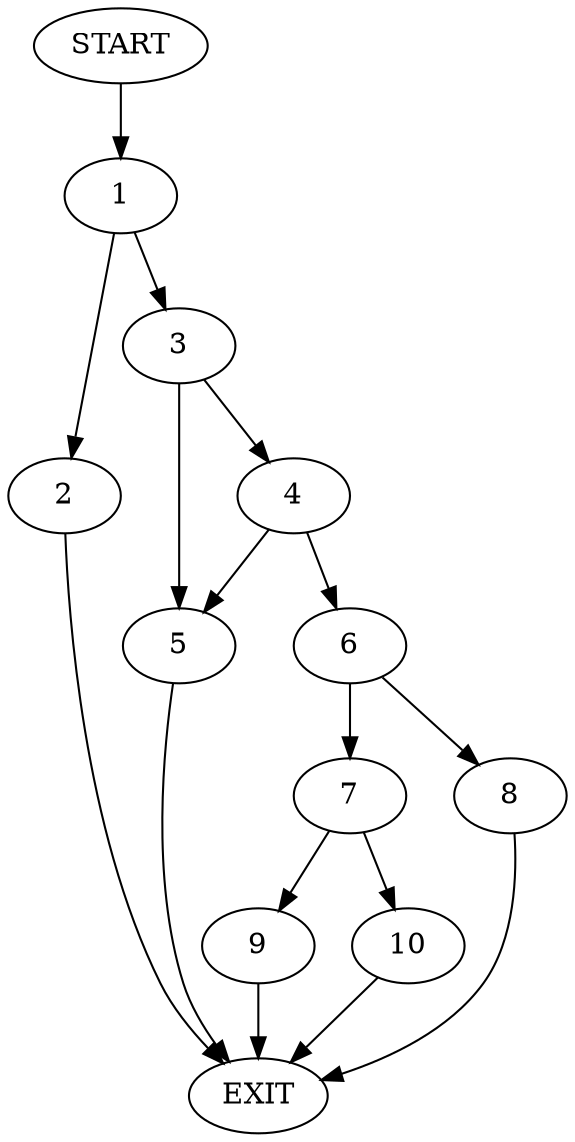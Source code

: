 digraph {
0 [label="START"]
11 [label="EXIT"]
0 -> 1
1 -> 2
1 -> 3
3 -> 4
3 -> 5
2 -> 11
5 -> 11
4 -> 6
4 -> 5
6 -> 7
6 -> 8
7 -> 9
7 -> 10
8 -> 11
10 -> 11
9 -> 11
}
